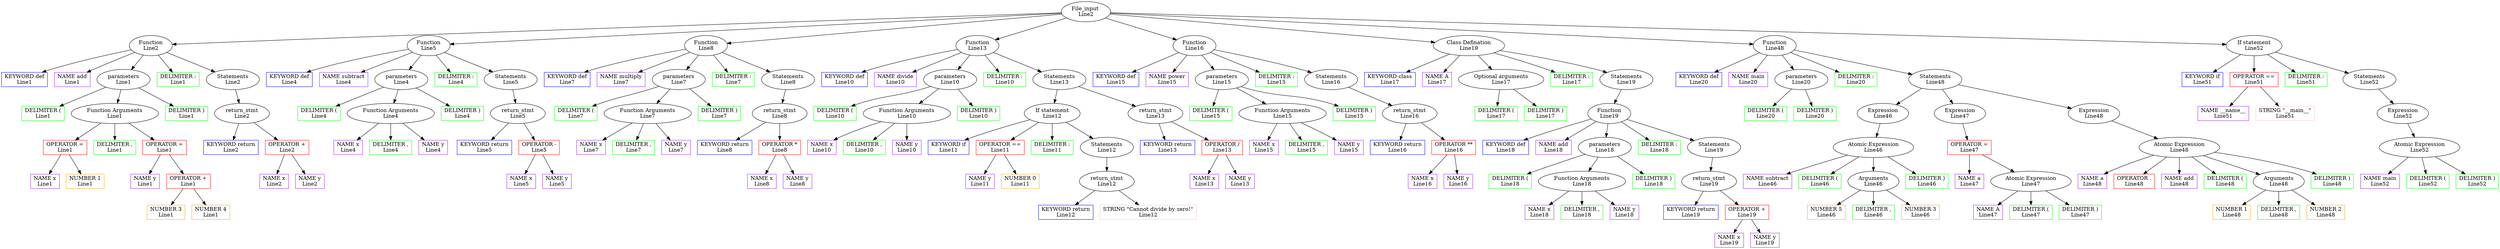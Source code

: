 digraph G{
1 [label="File_input \nLine2"];
2 [label="Function\nLine2"];
1 -> 2;
3 [label="Function\nLine5"];
1 -> 3;
4 [label="Function\nLine8"];
1 -> 4;
5 [label="Function\nLine13"];
1 -> 5;
6 [label="Function\nLine16"];
1 -> 6;
7 [label="Class Defination\nLine19"];
1 -> 7;
8 [label="Function\nLine48"];
1 -> 8;
9 [label="If statement\nLine52"];
1 -> 9;
10 [label="KEYWORD def\nLine1", shape=box, color=blue];
2 -> 10;
11 [label="NAME add\nLine1", shape=box, color=purple];
2 -> 11;
12 [label="parameters\nLine1"];
2 -> 12;
13 [label="DELIMITER :\nLine1", shape=box, color=green];
2 -> 13;
14 [label="Statements\nLine2"];
2 -> 14;
15 [label="KEYWORD def\nLine4", shape=box, color=blue];
3 -> 15;
16 [label="NAME subtract\nLine4", shape=box, color=purple];
3 -> 16;
17 [label="parameters\nLine4"];
3 -> 17;
18 [label="DELIMITER :\nLine4", shape=box, color=green];
3 -> 18;
19 [label="Statements\nLine5"];
3 -> 19;
20 [label="KEYWORD def\nLine7", shape=box, color=blue];
4 -> 20;
21 [label="NAME multiply\nLine7", shape=box, color=purple];
4 -> 21;
22 [label="parameters\nLine7"];
4 -> 22;
23 [label="DELIMITER :\nLine7", shape=box, color=green];
4 -> 23;
24 [label="Statements\nLine8"];
4 -> 24;
25 [label="KEYWORD def\nLine10", shape=box, color=blue];
5 -> 25;
26 [label="NAME divide\nLine10", shape=box, color=purple];
5 -> 26;
27 [label="parameters\nLine10"];
5 -> 27;
28 [label="DELIMITER :\nLine10", shape=box, color=green];
5 -> 28;
29 [label="Statements\nLine13"];
5 -> 29;
30 [label="KEYWORD def\nLine15", shape=box, color=blue];
6 -> 30;
31 [label="NAME power\nLine15", shape=box, color=purple];
6 -> 31;
32 [label="parameters\nLine15"];
6 -> 32;
33 [label="DELIMITER :\nLine15", shape=box, color=green];
6 -> 33;
34 [label="Statements\nLine16"];
6 -> 34;
35 [label="KEYWORD class\nLine17", shape=box, color=blue];
7 -> 35;
36 [label="NAME A\nLine17", shape=box, color=purple];
7 -> 36;
37 [label="Optional arguments\nLine17"];
7 -> 37;
38 [label="DELIMITER :\nLine17", shape=box, color=green];
7 -> 38;
39 [label="Statements\nLine19"];
7 -> 39;
40 [label="KEYWORD def\nLine20", shape=box, color=blue];
8 -> 40;
41 [label="NAME main\nLine20", shape=box, color=purple];
8 -> 41;
42 [label="parameters\nLine20"];
8 -> 42;
43 [label="DELIMITER :\nLine20", shape=box, color=green];
8 -> 43;
44 [label="Statements\nLine48"];
8 -> 44;
45 [label="KEYWORD if\nLine51", shape=box, color=blue];
9 -> 45;
46 [label="OPERATOR ==\nLine51", shape=box, color=red];
9 -> 46;
47 [label="DELIMITER :\nLine51", shape=box, color=green];
9 -> 47;
48 [label="Statements\nLine52"];
9 -> 48;
49 [label="DELIMITER (\nLine1", shape=box, color=green];
12 -> 49;
50 [label="Function Arguments\nLine1"];
12 -> 50;
51 [label="DELIMITER )\nLine1", shape=box, color=green];
12 -> 51;
52 [label="return_stmt\nLine2"];
14 -> 52;
53 [label="DELIMITER (\nLine4", shape=box, color=green];
17 -> 53;
54 [label="Function Arguments\nLine4"];
17 -> 54;
55 [label="DELIMITER )\nLine4", shape=box, color=green];
17 -> 55;
56 [label="return_stmt\nLine5"];
19 -> 56;
57 [label="DELIMITER (\nLine7", shape=box, color=green];
22 -> 57;
58 [label="Function Arguments\nLine7"];
22 -> 58;
59 [label="DELIMITER )\nLine7", shape=box, color=green];
22 -> 59;
60 [label="return_stmt\nLine8"];
24 -> 60;
61 [label="DELIMITER (\nLine10", shape=box, color=green];
27 -> 61;
62 [label="Function Arguments\nLine10"];
27 -> 62;
63 [label="DELIMITER )\nLine10", shape=box, color=green];
27 -> 63;
64 [label="If statement\nLine12"];
29 -> 64;
65 [label="return_stmt\nLine13"];
29 -> 65;
66 [label="DELIMITER (\nLine15", shape=box, color=green];
32 -> 66;
67 [label="Function Arguments\nLine15"];
32 -> 67;
68 [label="DELIMITER )\nLine15", shape=box, color=green];
32 -> 68;
69 [label="return_stmt\nLine16"];
34 -> 69;
70 [label="DELIMITER (\nLine17", shape=box, color=green];
37 -> 70;
71 [label="DELIMITER )\nLine17", shape=box, color=green];
37 -> 71;
72 [label="Function\nLine19"];
39 -> 72;
73 [label="DELIMITER (\nLine20", shape=box, color=green];
42 -> 73;
74 [label="DELIMITER )\nLine20", shape=box, color=green];
42 -> 74;
75 [label="Expression\nLine46"];
44 -> 75;
76 [label="Expression\nLine47"];
44 -> 76;
77 [label="Expression\nLine48"];
44 -> 77;
78 [label="NAME __name__\nLine51", shape=box, color=purple];
46 -> 78;
79 [label="STRING \"__main__\"\nLine51", shape=box, color=pink];
46 -> 79;
80 [label="Expression\nLine52"];
48 -> 80;
81 [label="OPERATOR =\nLine1", shape=box, color=red];
50 -> 81;
82 [label="DELIMITER ,\nLine1", shape=box, color=green];
50 -> 82;
83 [label="OPERATOR =\nLine1", shape=box, color=red];
50 -> 83;
84 [label="KEYWORD return\nLine2", shape=box, color=blue];
52 -> 84;
85 [label="OPERATOR +\nLine2", shape=box, color=red];
52 -> 85;
86 [label="NAME x\nLine4", shape=box, color=purple];
54 -> 86;
87 [label="DELIMITER ,\nLine4", shape=box, color=green];
54 -> 87;
88 [label="NAME y\nLine4", shape=box, color=purple];
54 -> 88;
89 [label="KEYWORD return\nLine5", shape=box, color=blue];
56 -> 89;
90 [label="OPERATOR -\nLine5", shape=box, color=red];
56 -> 90;
91 [label="NAME x\nLine7", shape=box, color=purple];
58 -> 91;
92 [label="DELIMITER ,\nLine7", shape=box, color=green];
58 -> 92;
93 [label="NAME y\nLine7", shape=box, color=purple];
58 -> 93;
94 [label="KEYWORD return\nLine8", shape=box, color=blue];
60 -> 94;
95 [label="OPERATOR *\nLine8", shape=box, color=red];
60 -> 95;
96 [label="NAME x\nLine10", shape=box, color=purple];
62 -> 96;
97 [label="DELIMITER ,\nLine10", shape=box, color=green];
62 -> 97;
98 [label="NAME y\nLine10", shape=box, color=purple];
62 -> 98;
99 [label="KEYWORD if\nLine11", shape=box, color=blue];
64 -> 99;
100 [label="OPERATOR ==\nLine11", shape=box, color=red];
64 -> 100;
101 [label="DELIMITER :\nLine11", shape=box, color=green];
64 -> 101;
102 [label="Statements\nLine12"];
64 -> 102;
103 [label="KEYWORD return\nLine13", shape=box, color=blue];
65 -> 103;
104 [label="OPERATOR /\nLine13", shape=box, color=red];
65 -> 104;
105 [label="NAME x\nLine15", shape=box, color=purple];
67 -> 105;
106 [label="DELIMITER ,\nLine15", shape=box, color=green];
67 -> 106;
107 [label="NAME y\nLine15", shape=box, color=purple];
67 -> 107;
108 [label="KEYWORD return\nLine16", shape=box, color=blue];
69 -> 108;
109 [label="OPERATOR **\nLine16", shape=box, color=red];
69 -> 109;
110 [label="KEYWORD def\nLine18", shape=box, color=blue];
72 -> 110;
111 [label="NAME add\nLine18", shape=box, color=purple];
72 -> 111;
112 [label="parameters\nLine18"];
72 -> 112;
113 [label="DELIMITER :\nLine18", shape=box, color=green];
72 -> 113;
114 [label="Statements\nLine19"];
72 -> 114;
115 [label="Atomic Expression\nLine46"];
75 -> 115;
116 [label="OPERATOR =\nLine47", shape=box, color=red];
76 -> 116;
117 [label="Atomic Expression\nLine48"];
77 -> 117;
118 [label="Atomic Expression\nLine52"];
80 -> 118;
119 [label="NAME x\nLine1", shape=box, color=purple];
81 -> 119;
120 [label="NUMBER 1\nLine1", shape=box, color=orange];
81 -> 120;
121 [label="NAME y\nLine1", shape=box, color=purple];
83 -> 121;
122 [label="OPERATOR +\nLine1", shape=box, color=red];
83 -> 122;
123 [label="NAME x\nLine2", shape=box, color=purple];
85 -> 123;
124 [label="NAME y\nLine2", shape=box, color=purple];
85 -> 124;
125 [label="NAME x\nLine5", shape=box, color=purple];
90 -> 125;
126 [label="NAME y\nLine5", shape=box, color=purple];
90 -> 126;
127 [label="NAME x\nLine8", shape=box, color=purple];
95 -> 127;
128 [label="NAME y\nLine8", shape=box, color=purple];
95 -> 128;
129 [label="NAME y\nLine11", shape=box, color=purple];
100 -> 129;
130 [label="NUMBER 0\nLine11", shape=box, color=orange];
100 -> 130;
131 [label="return_stmt\nLine12"];
102 -> 131;
132 [label="NAME x\nLine13", shape=box, color=purple];
104 -> 132;
133 [label="NAME y\nLine13", shape=box, color=purple];
104 -> 133;
134 [label="NAME x\nLine16", shape=box, color=purple];
109 -> 134;
135 [label="NAME y\nLine16", shape=box, color=purple];
109 -> 135;
136 [label="DELIMITER (\nLine18", shape=box, color=green];
112 -> 136;
137 [label="Function Arguments\nLine18"];
112 -> 137;
138 [label="DELIMITER )\nLine18", shape=box, color=green];
112 -> 138;
139 [label="return_stmt\nLine19"];
114 -> 139;
140 [label="NAME subtract\nLine46", shape=box, color=purple];
115 -> 140;
141 [label="DELIMITER (\nLine46", shape=box, color=green];
115 -> 141;
142 [label="Arguments\nLine46"];
115 -> 142;
143 [label="DELIMITER )\nLine46", shape=box, color=green];
115 -> 143;
144 [label="NAME a\nLine47", shape=box, color=purple];
116 -> 144;
145 [label="Atomic Expression\nLine47"];
116 -> 145;
146 [label="NAME a\nLine48", shape=box, color=purple];
117 -> 146;
147 [label="OPERATOR .\nLine48", shape=box, color=red];
117 -> 147;
148 [label="NAME add\nLine48", shape=box, color=purple];
117 -> 148;
149 [label="DELIMITER (\nLine48", shape=box, color=green];
117 -> 149;
150 [label="Arguments\nLine48"];
117 -> 150;
151 [label="DELIMITER )\nLine48", shape=box, color=green];
117 -> 151;
152 [label="NAME main\nLine52", shape=box, color=purple];
118 -> 152;
153 [label="DELIMITER (\nLine52", shape=box, color=green];
118 -> 153;
154 [label="DELIMITER )\nLine52", shape=box, color=green];
118 -> 154;
155 [label="NUMBER 3\nLine1", shape=box, color=orange];
122 -> 155;
156 [label="NUMBER 4\nLine1", shape=box, color=orange];
122 -> 156;
157 [label="KEYWORD return\nLine12", shape=box, color=blue];
131 -> 157;
158 [label="STRING \"Cannot divide by zero!\"\nLine12", shape=box, color=pink];
131 -> 158;
159 [label="NAME x\nLine18", shape=box, color=purple];
137 -> 159;
160 [label="DELIMITER ,\nLine18", shape=box, color=green];
137 -> 160;
161 [label="NAME y\nLine18", shape=box, color=purple];
137 -> 161;
162 [label="KEYWORD return\nLine19", shape=box, color=blue];
139 -> 162;
163 [label="OPERATOR +\nLine19", shape=box, color=red];
139 -> 163;
164 [label="NUMBER 5\nLine46", shape=box, color=orange];
142 -> 164;
165 [label="DELIMITER ,\nLine46", shape=box, color=green];
142 -> 165;
166 [label="NUMBER 3\nLine46", shape=box, color=orange];
142 -> 166;
167 [label="NAME A\nLine47", shape=box, color=purple];
145 -> 167;
168 [label="DELIMITER (\nLine47", shape=box, color=green];
145 -> 168;
169 [label="DELIMITER )\nLine47", shape=box, color=green];
145 -> 169;
170 [label="NUMBER 1\nLine48", shape=box, color=orange];
150 -> 170;
171 [label="DELIMITER ,\nLine48", shape=box, color=green];
150 -> 171;
172 [label="NUMBER 2\nLine48", shape=box, color=orange];
150 -> 172;
173 [label="NAME x\nLine19", shape=box, color=purple];
163 -> 173;
174 [label="NAME y\nLine19", shape=box, color=purple];
163 -> 174;
}
